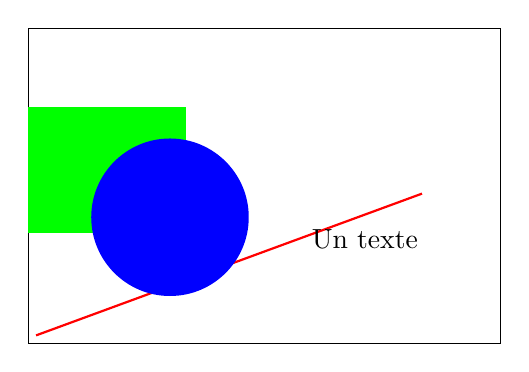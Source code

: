 \begin{tikzpicture}[scale=.02]
\draw[thin] (0,0) rectangle (300,200);
\fill[green] (0,70) rectangle ++(100,80);
\draw[red,thick] (5,5)--(250,95);
\fill[blue] (90,80) circle (50);
\node [inner sep=0pt,outer sep=0pt,anchor=south west] at (180,60) {Un texte};
\end{tikzpicture}